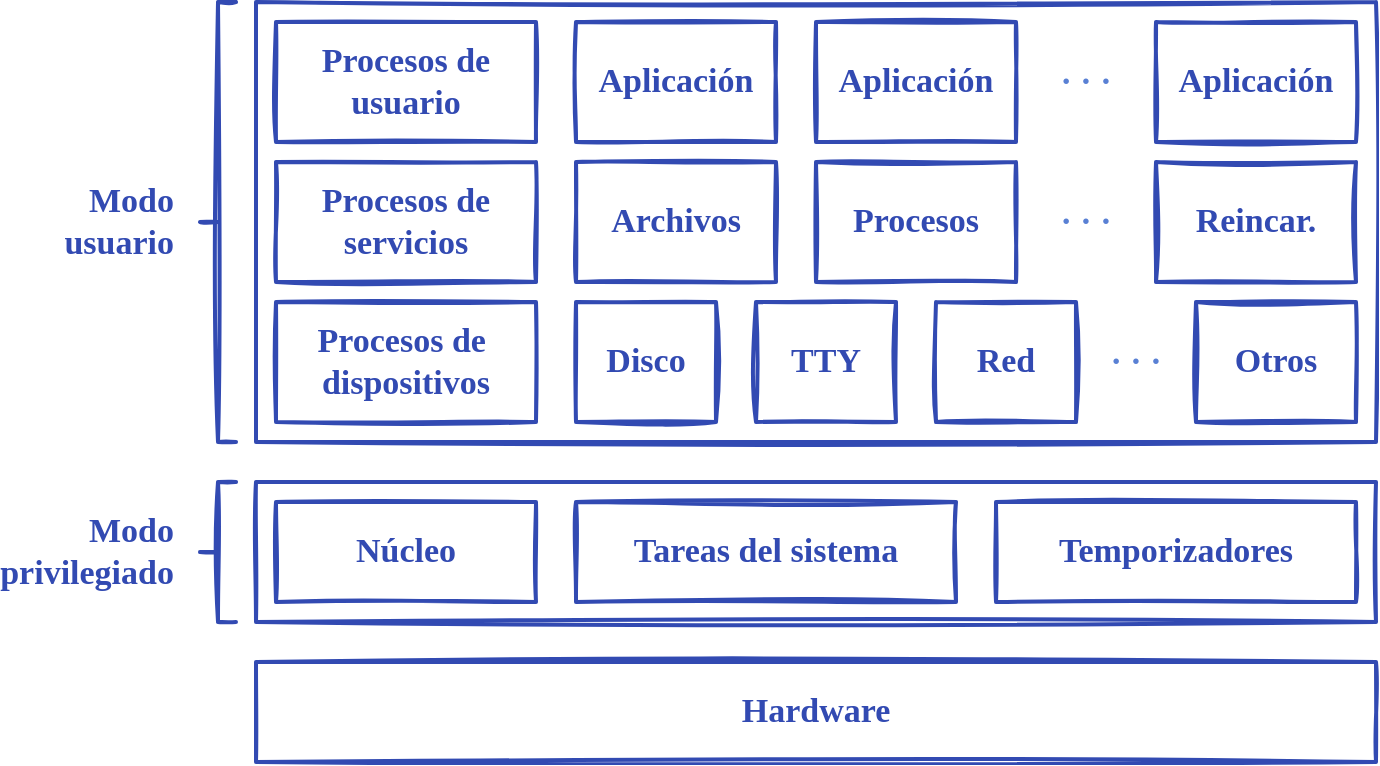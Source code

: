 <mxfile version="13.9.2" type="google"><diagram id="akEowiJKr_ScigKzrRVM" name="Page-1"><mxGraphModel dx="733" dy="188" grid="1" gridSize="10" guides="1" tooltips="1" connect="1" arrows="1" fold="1" page="1" pageScale="1" pageWidth="689" pageHeight="517" math="0" shadow="0"><root><mxCell id="0"/><mxCell id="1" parent="0"/><mxCell id="-pet36EsuUMPWjCT5Itz-69" value="&lt;b&gt;Hardware&lt;/b&gt;" style="rounded=0;whiteSpace=wrap;html=1;shadow=0;sketch=1;strokeWidth=2;fillColor=none;fontFamily=Ink Free;fontSize=17;spacing=20;strokeColor=#324AB2;fontColor=#324AB2;" parent="1" vertex="1"><mxGeometry x="818" y="890" width="560" height="50" as="geometry"/></mxCell><mxCell id="-pet36EsuUMPWjCT5Itz-70" value="" style="rounded=0;whiteSpace=wrap;html=1;shadow=0;sketch=1;strokeWidth=2;fillColor=none;fontFamily=Ink Free;fontSize=17;fontColor=#5980d4;spacing=20;strokeColor=#324AB2;" parent="1" vertex="1"><mxGeometry x="818" y="560" width="560" height="220" as="geometry"/></mxCell><mxCell id="-pet36EsuUMPWjCT5Itz-73" value="" style="strokeWidth=2;html=1;shape=mxgraph.flowchart.annotation_2;align=left;labelPosition=right;pointerEvents=1;fontColor=#000000;sketch=1;strokeColor=#324AB2;" parent="1" vertex="1"><mxGeometry x="790" y="560" width="18" height="220" as="geometry"/></mxCell><mxCell id="-pet36EsuUMPWjCT5Itz-74" value="Modo usuario" style="text;html=1;align=right;verticalAlign=middle;whiteSpace=wrap;rounded=0;shadow=0;sketch=1;fontFamily=Ink Free;fontSize=17;fontStyle=1;fontColor=#324AB2;" parent="1" vertex="1"><mxGeometry x="709" y="652.5" width="70" height="35" as="geometry"/></mxCell><mxCell id="-pet36EsuUMPWjCT5Itz-75" value="&lt;b&gt;Aplicación&lt;/b&gt;" style="rounded=0;whiteSpace=wrap;html=1;shadow=0;sketch=1;strokeWidth=2;fillColor=none;fontFamily=Ink Free;fontSize=17;spacing=20;strokeColor=#324AB2;fontColor=#324AB2;" parent="1" vertex="1"><mxGeometry x="978" y="570" width="100" height="60" as="geometry"/></mxCell><mxCell id="-pet36EsuUMPWjCT5Itz-77" value="&lt;b&gt;Reincar.&lt;/b&gt;" style="rounded=0;whiteSpace=wrap;html=1;shadow=0;sketch=1;strokeWidth=2;fillColor=none;fontFamily=Ink Free;fontSize=17;spacing=20;strokeColor=#324AB2;fontColor=#324AB2;" parent="1" vertex="1"><mxGeometry x="1268" y="640" width="100" height="60" as="geometry"/></mxCell><mxCell id="-pet36EsuUMPWjCT5Itz-78" value="&lt;b&gt;Disco&lt;/b&gt;" style="rounded=0;whiteSpace=wrap;html=1;shadow=0;sketch=1;strokeWidth=2;fillColor=none;fontFamily=Ink Free;fontSize=17;spacing=20;strokeColor=#324AB2;fontColor=#324AB2;" parent="1" vertex="1"><mxGeometry x="978" y="710" width="70" height="60" as="geometry"/></mxCell><mxCell id="-pet36EsuUMPWjCT5Itz-79" value="&lt;b&gt;Procesos de usuario&lt;br&gt;&lt;/b&gt;" style="rounded=0;whiteSpace=wrap;html=1;shadow=0;sketch=1;strokeWidth=2;fillColor=none;fontFamily=Ink Free;fontSize=17;spacing=20;strokeColor=#324AB2;fontColor=#324AB2;" parent="1" vertex="1"><mxGeometry x="828" y="570" width="130" height="60" as="geometry"/></mxCell><mxCell id="-pet36EsuUMPWjCT5Itz-80" value="&lt;b&gt;Procesos de servicios&lt;br&gt;&lt;/b&gt;" style="rounded=0;whiteSpace=wrap;html=1;shadow=0;sketch=1;strokeWidth=2;fillColor=none;fontFamily=Ink Free;fontSize=17;spacing=20;strokeColor=#324AB2;fontColor=#324AB2;" parent="1" vertex="1"><mxGeometry x="828" y="640" width="130" height="60" as="geometry"/></mxCell><mxCell id="-pet36EsuUMPWjCT5Itz-81" value="&lt;b&gt;Procesos de&amp;nbsp;&lt;br&gt;dispositivos&lt;br&gt;&lt;/b&gt;" style="rounded=0;whiteSpace=wrap;html=1;shadow=0;sketch=1;strokeWidth=2;fillColor=none;fontFamily=Ink Free;fontSize=17;spacing=20;strokeColor=#324AB2;fontColor=#324AB2;" parent="1" vertex="1"><mxGeometry x="828" y="710" width="130" height="60" as="geometry"/></mxCell><mxCell id="-pet36EsuUMPWjCT5Itz-82" value="&lt;b&gt;Aplicación&lt;/b&gt;" style="rounded=0;whiteSpace=wrap;html=1;shadow=0;sketch=1;strokeWidth=2;fillColor=none;fontFamily=Ink Free;fontSize=17;spacing=20;strokeColor=#324AB2;fontColor=#324AB2;" parent="1" vertex="1"><mxGeometry x="1098" y="570" width="100" height="60" as="geometry"/></mxCell><mxCell id="-pet36EsuUMPWjCT5Itz-83" value="&lt;b&gt;Aplicación&lt;/b&gt;" style="rounded=0;whiteSpace=wrap;html=1;shadow=0;sketch=1;strokeWidth=2;fillColor=none;fontFamily=Ink Free;fontSize=17;spacing=20;strokeColor=#324AB2;fontColor=#324AB2;" parent="1" vertex="1"><mxGeometry x="1268" y="570" width="100" height="60" as="geometry"/></mxCell><mxCell id="-pet36EsuUMPWjCT5Itz-84" value="&lt;b&gt;·&amp;nbsp;·&amp;nbsp;·&lt;/b&gt;" style="rounded=0;whiteSpace=wrap;html=1;shadow=0;sketch=1;strokeWidth=2;fontFamily=Ink Free;fontSize=17;fontColor=#5980d4;spacing=20;fillColor=none;strokeColor=none;" parent="1" vertex="1"><mxGeometry x="1198" y="570" width="70" height="60" as="geometry"/></mxCell><mxCell id="-pet36EsuUMPWjCT5Itz-85" value="&lt;b&gt;Archivos&lt;/b&gt;" style="rounded=0;whiteSpace=wrap;html=1;shadow=0;sketch=1;strokeWidth=2;fillColor=none;fontFamily=Ink Free;fontSize=17;spacing=20;strokeColor=#324AB2;fontColor=#324AB2;" parent="1" vertex="1"><mxGeometry x="978" y="640" width="100" height="60" as="geometry"/></mxCell><mxCell id="-pet36EsuUMPWjCT5Itz-86" value="&lt;b&gt;Procesos&lt;/b&gt;" style="rounded=0;whiteSpace=wrap;html=1;shadow=0;sketch=1;strokeWidth=2;fillColor=none;fontFamily=Ink Free;fontSize=17;spacing=20;strokeColor=#324AB2;fontColor=#324AB2;" parent="1" vertex="1"><mxGeometry x="1098" y="640" width="100" height="60" as="geometry"/></mxCell><mxCell id="-pet36EsuUMPWjCT5Itz-87" value="&lt;b&gt;·&amp;nbsp;·&amp;nbsp;·&lt;/b&gt;" style="rounded=0;whiteSpace=wrap;html=1;shadow=0;sketch=1;strokeWidth=2;fontFamily=Ink Free;fontSize=17;fontColor=#5980d4;spacing=20;fillColor=none;strokeColor=none;" parent="1" vertex="1"><mxGeometry x="1198" y="640" width="70" height="60" as="geometry"/></mxCell><mxCell id="-pet36EsuUMPWjCT5Itz-88" value="&lt;b&gt;TTY&lt;br&gt;&lt;/b&gt;" style="rounded=0;whiteSpace=wrap;html=1;shadow=0;sketch=1;strokeWidth=2;fillColor=none;fontFamily=Ink Free;fontSize=17;spacing=20;strokeColor=#324AB2;fontColor=#324AB2;" parent="1" vertex="1"><mxGeometry x="1068" y="710" width="70" height="60" as="geometry"/></mxCell><mxCell id="-pet36EsuUMPWjCT5Itz-91" value="&lt;b&gt;Red&lt;br&gt;&lt;/b&gt;" style="rounded=0;whiteSpace=wrap;html=1;shadow=0;sketch=1;strokeWidth=2;fillColor=none;fontFamily=Ink Free;fontSize=17;spacing=20;strokeColor=#324AB2;fontColor=#324AB2;" parent="1" vertex="1"><mxGeometry x="1158" y="710" width="70" height="60" as="geometry"/></mxCell><mxCell id="-pet36EsuUMPWjCT5Itz-92" value="&lt;b&gt;·&amp;nbsp;·&amp;nbsp;·&lt;/b&gt;" style="rounded=0;whiteSpace=wrap;html=1;shadow=0;sketch=1;strokeWidth=2;fontFamily=Ink Free;fontSize=17;fontColor=#5980d4;spacing=20;fillColor=none;strokeColor=none;" parent="1" vertex="1"><mxGeometry x="1228" y="710" width="60" height="60" as="geometry"/></mxCell><mxCell id="-pet36EsuUMPWjCT5Itz-93" value="&lt;b&gt;Otros&lt;br&gt;&lt;/b&gt;" style="rounded=0;whiteSpace=wrap;html=1;shadow=0;sketch=1;strokeWidth=2;fillColor=none;fontFamily=Ink Free;fontSize=17;spacing=20;strokeColor=#324AB2;fontColor=#324AB2;" parent="1" vertex="1"><mxGeometry x="1288" y="710" width="80" height="60" as="geometry"/></mxCell><mxCell id="-pet36EsuUMPWjCT5Itz-95" value="" style="rounded=0;whiteSpace=wrap;html=1;shadow=0;sketch=1;strokeWidth=2;fillColor=none;fontFamily=Ink Free;fontSize=17;fontColor=#5980d4;spacing=20;strokeColor=#324AB2;" parent="1" vertex="1"><mxGeometry x="818" y="800" width="560" height="70" as="geometry"/></mxCell><mxCell id="-pet36EsuUMPWjCT5Itz-96" value="&lt;b&gt;Núcleo&lt;/b&gt;" style="rounded=0;whiteSpace=wrap;html=1;shadow=0;sketch=1;strokeWidth=2;fillColor=none;fontFamily=Ink Free;fontSize=17;spacing=20;strokeColor=#324AB2;fontColor=#324AB2;" parent="1" vertex="1"><mxGeometry x="828" y="810" width="130" height="50" as="geometry"/></mxCell><mxCell id="-pet36EsuUMPWjCT5Itz-98" value="" style="strokeWidth=2;html=1;shape=mxgraph.flowchart.annotation_2;align=left;labelPosition=right;pointerEvents=1;fontColor=#000000;sketch=1;strokeColor=#324AB2;" parent="1" vertex="1"><mxGeometry x="790" y="800" width="18" height="70" as="geometry"/></mxCell><mxCell id="-pet36EsuUMPWjCT5Itz-99" value="&lt;b&gt;Temporizadores&lt;/b&gt;" style="rounded=0;whiteSpace=wrap;html=1;shadow=0;sketch=1;strokeWidth=2;fillColor=none;fontFamily=Ink Free;fontSize=17;spacing=20;strokeColor=#324AB2;fontColor=#324AB2;" parent="1" vertex="1"><mxGeometry x="1188" y="810" width="180" height="50" as="geometry"/></mxCell><mxCell id="-pet36EsuUMPWjCT5Itz-100" value="&lt;b&gt;Tareas del sistema&lt;/b&gt;" style="rounded=0;whiteSpace=wrap;html=1;shadow=0;sketch=1;strokeWidth=2;fillColor=none;fontFamily=Ink Free;fontSize=17;spacing=20;strokeColor=#324AB2;fontColor=#324AB2;" parent="1" vertex="1"><mxGeometry x="978" y="810" width="190" height="50" as="geometry"/></mxCell><mxCell id="-pet36EsuUMPWjCT5Itz-101" value="Modo privilegiado" style="text;html=1;align=right;verticalAlign=middle;whiteSpace=wrap;rounded=0;shadow=0;sketch=1;fontFamily=Ink Free;fontSize=17;fontStyle=1;fontColor=#324AB2;" parent="1" vertex="1"><mxGeometry x="690" y="815" width="89" height="40" as="geometry"/></mxCell></root></mxGraphModel></diagram></mxfile>